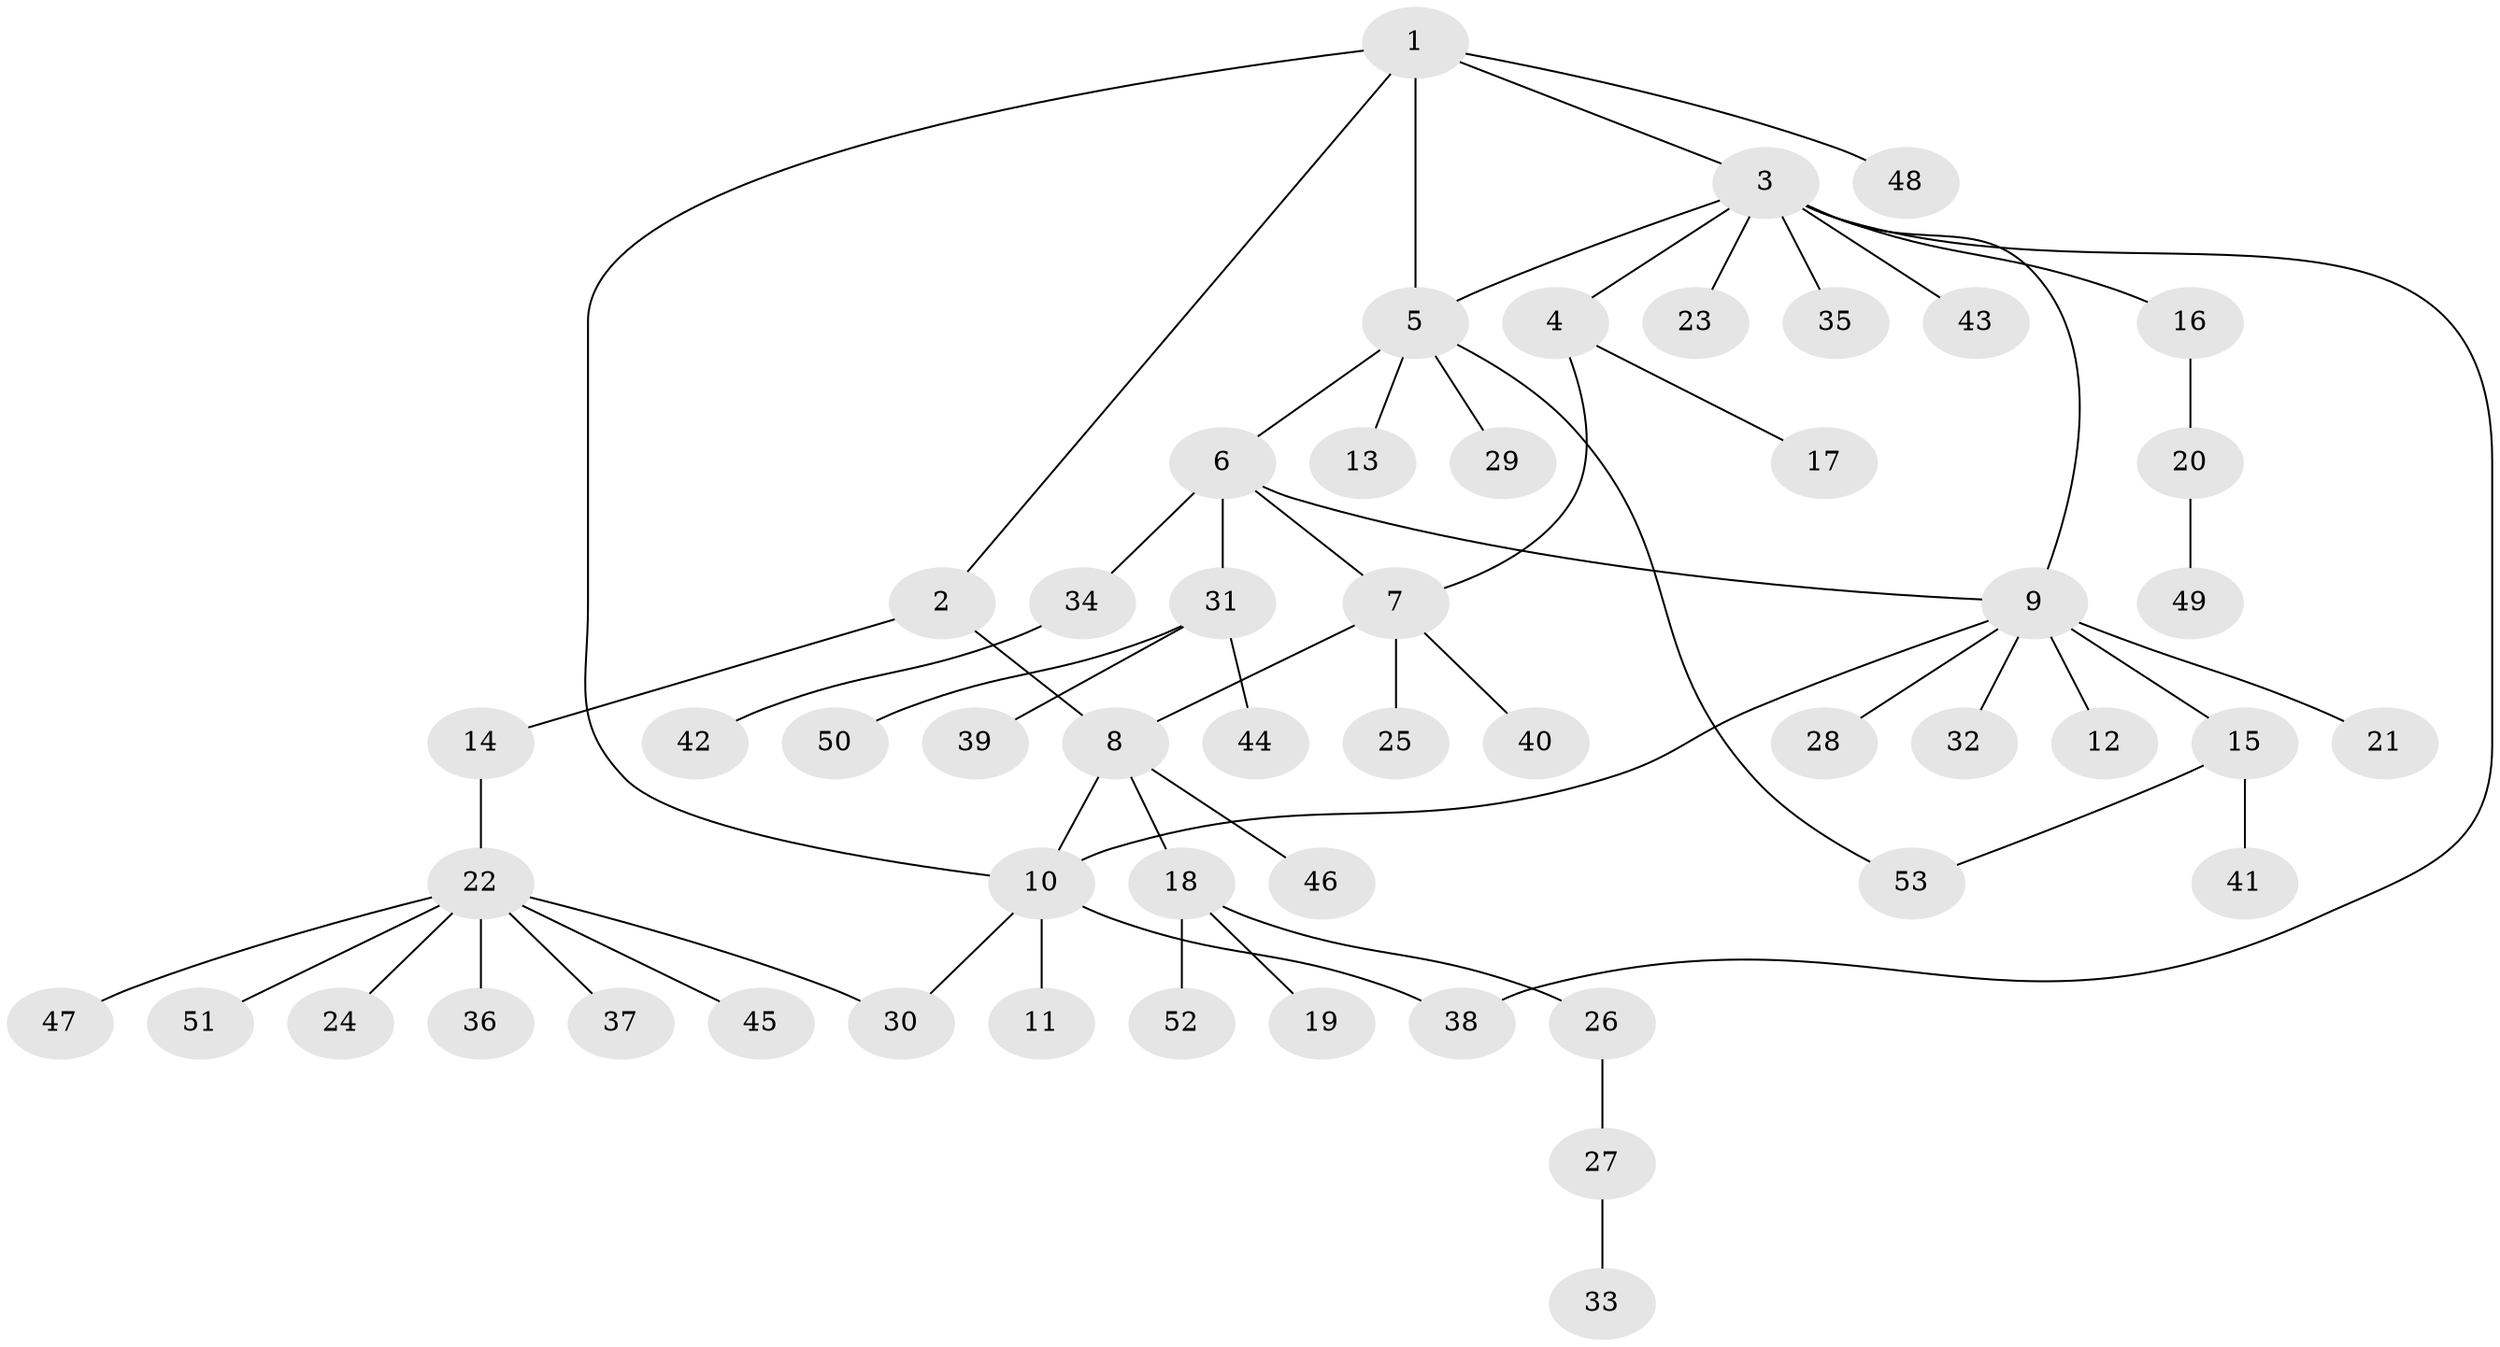 // coarse degree distribution, {4: 0.13333333333333333, 10: 0.06666666666666667, 3: 0.06666666666666667, 1: 0.6, 2: 0.13333333333333333}
// Generated by graph-tools (version 1.1) at 2025/19/03/04/25 18:19:32]
// undirected, 53 vertices, 61 edges
graph export_dot {
graph [start="1"]
  node [color=gray90,style=filled];
  1;
  2;
  3;
  4;
  5;
  6;
  7;
  8;
  9;
  10;
  11;
  12;
  13;
  14;
  15;
  16;
  17;
  18;
  19;
  20;
  21;
  22;
  23;
  24;
  25;
  26;
  27;
  28;
  29;
  30;
  31;
  32;
  33;
  34;
  35;
  36;
  37;
  38;
  39;
  40;
  41;
  42;
  43;
  44;
  45;
  46;
  47;
  48;
  49;
  50;
  51;
  52;
  53;
  1 -- 2;
  1 -- 3;
  1 -- 5;
  1 -- 10;
  1 -- 48;
  2 -- 8;
  2 -- 14;
  3 -- 4;
  3 -- 5;
  3 -- 9;
  3 -- 16;
  3 -- 23;
  3 -- 35;
  3 -- 38;
  3 -- 43;
  4 -- 7;
  4 -- 17;
  5 -- 6;
  5 -- 13;
  5 -- 29;
  5 -- 53;
  6 -- 7;
  6 -- 9;
  6 -- 31;
  6 -- 34;
  7 -- 8;
  7 -- 25;
  7 -- 40;
  8 -- 10;
  8 -- 18;
  8 -- 46;
  9 -- 10;
  9 -- 12;
  9 -- 15;
  9 -- 21;
  9 -- 28;
  9 -- 32;
  10 -- 11;
  10 -- 30;
  10 -- 38;
  14 -- 22;
  15 -- 41;
  15 -- 53;
  16 -- 20;
  18 -- 19;
  18 -- 26;
  18 -- 52;
  20 -- 49;
  22 -- 24;
  22 -- 30;
  22 -- 36;
  22 -- 37;
  22 -- 45;
  22 -- 47;
  22 -- 51;
  26 -- 27;
  27 -- 33;
  31 -- 39;
  31 -- 44;
  31 -- 50;
  34 -- 42;
}
